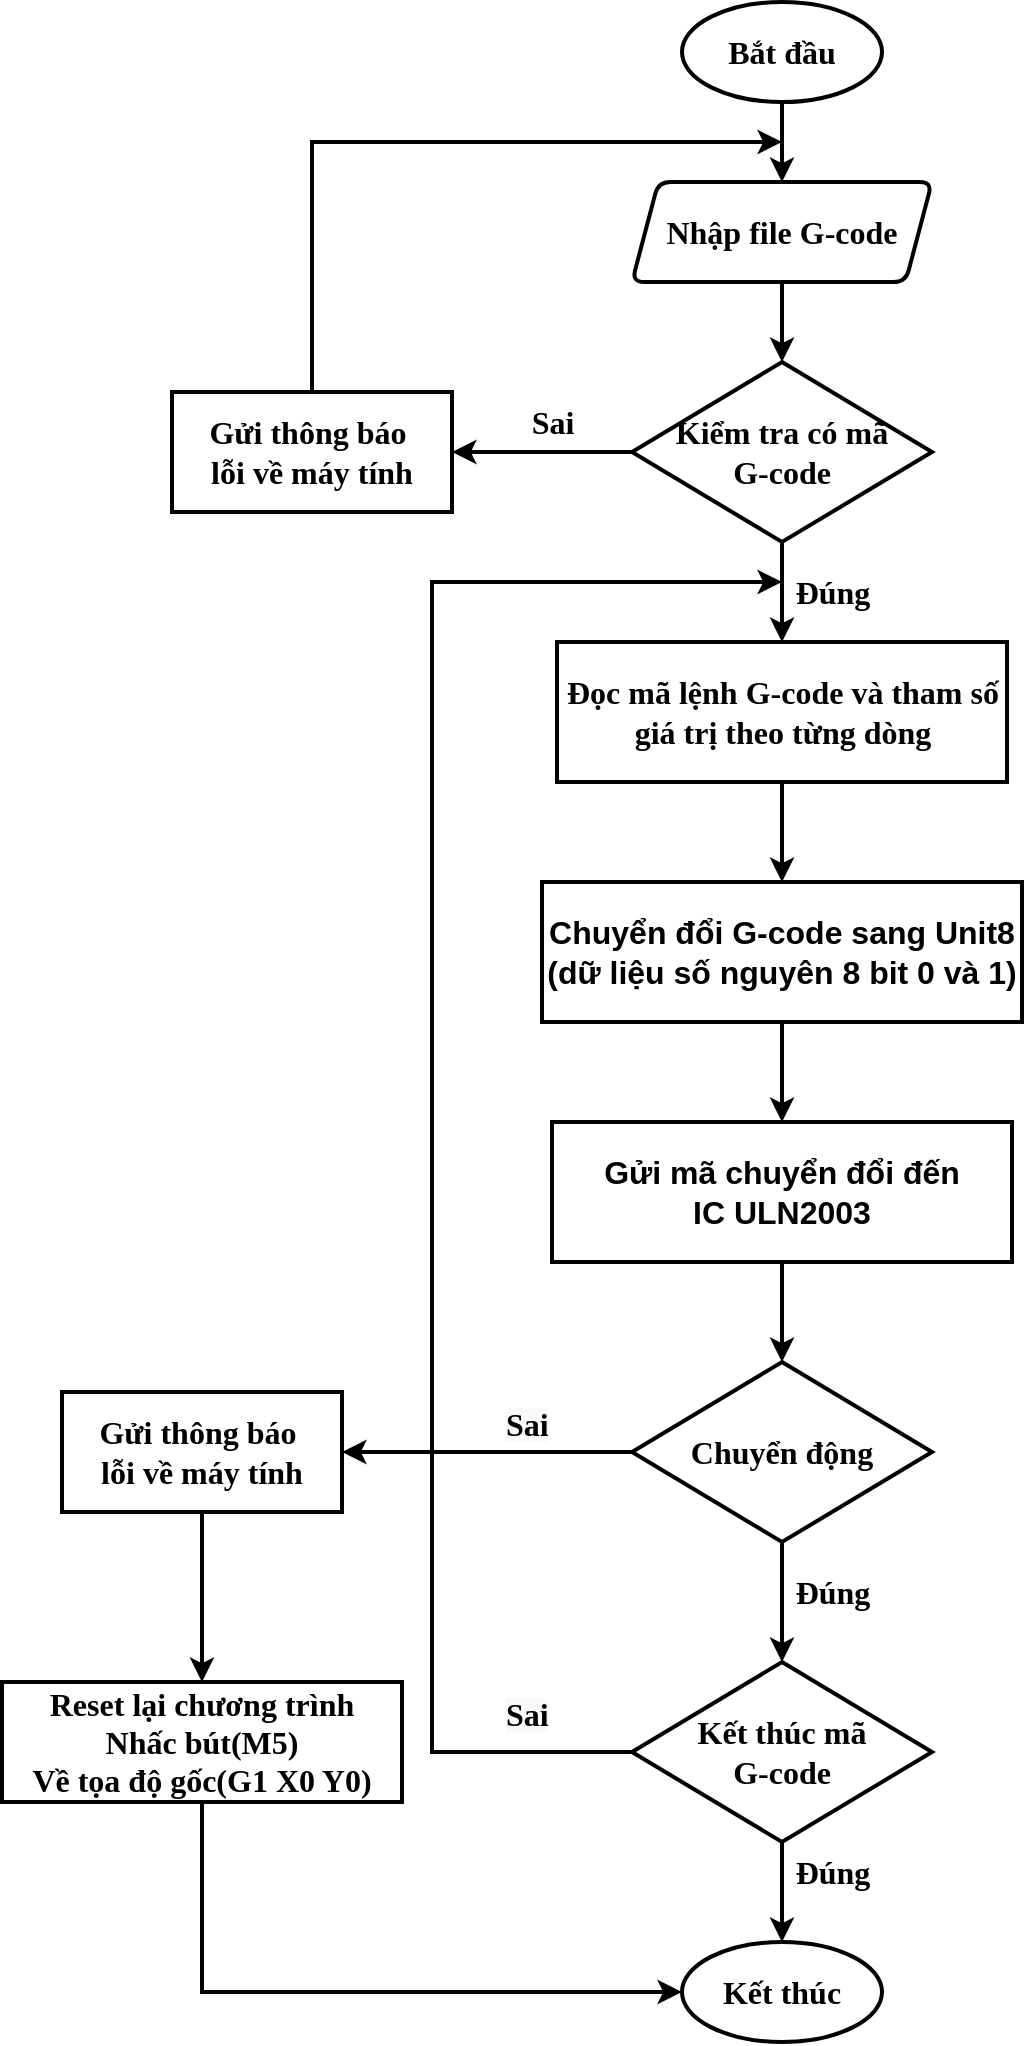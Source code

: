 <mxfile version="20.1.1" type="device"><diagram id="yVpE-I47BxNcSZWP8JKQ" name="Page-1"><mxGraphModel dx="1935" dy="1720" grid="1" gridSize="10" guides="1" tooltips="1" connect="1" arrows="1" fold="1" page="1" pageScale="1" pageWidth="850" pageHeight="1100" math="0" shadow="0"><root><mxCell id="0"/><mxCell id="1" parent="0"/><mxCell id="rMIhNN1YJFxJ-LEvgFmm-1" value="&lt;font style=&quot;font-size: 16px;&quot; face=&quot;Times New Roman&quot;&gt;&lt;b&gt;Bắt đầu&lt;/b&gt;&lt;/font&gt;" style="strokeWidth=2;html=1;shape=mxgraph.flowchart.start_1;whiteSpace=wrap;" parent="1" vertex="1"><mxGeometry x="5" y="-1010" width="100" height="50" as="geometry"/></mxCell><mxCell id="rMIhNN1YJFxJ-LEvgFmm-2" value="&lt;b&gt;Nhập file G-code&lt;/b&gt;" style="shape=parallelogram;html=1;strokeWidth=2;perimeter=parallelogramPerimeter;whiteSpace=wrap;rounded=1;arcSize=12;size=0.088;fontFamily=Times New Roman;fontSize=16;" parent="1" vertex="1"><mxGeometry x="-20" y="-920" width="150" height="50" as="geometry"/></mxCell><mxCell id="rMIhNN1YJFxJ-LEvgFmm-3" value="&lt;b&gt;Đọc mã lệnh G-code và tham số giá trị theo từng dòng&lt;/b&gt;" style="rounded=1;whiteSpace=wrap;html=1;absoluteArcSize=1;arcSize=0;strokeWidth=2;fontFamily=Times New Roman;fontSize=16;" parent="1" vertex="1"><mxGeometry x="-57.5" y="-690" width="225" height="70" as="geometry"/></mxCell><mxCell id="rMIhNN1YJFxJ-LEvgFmm-20" value="" style="endArrow=classic;html=1;rounded=0;fontFamily=Times New Roman;fontSize=16;exitX=0.5;exitY=1;exitDx=0;exitDy=0;exitPerimeter=0;entryX=0.5;entryY=0;entryDx=0;entryDy=0;strokeWidth=2;" parent="1" source="rMIhNN1YJFxJ-LEvgFmm-1" target="rMIhNN1YJFxJ-LEvgFmm-2" edge="1"><mxGeometry width="50" height="50" relative="1" as="geometry"><mxPoint x="35" y="-820" as="sourcePoint"/><mxPoint x="85" y="-870" as="targetPoint"/></mxGeometry></mxCell><mxCell id="bopmP3aB23xJkBOUzR_m-1" value="&lt;b style=&quot;&quot;&gt;Kiểm tra có mã &lt;br&gt;G-code&lt;br&gt;&lt;/b&gt;" style="rhombus;whiteSpace=wrap;html=1;fontFamily=Times New Roman;fontSize=16;strokeWidth=2;" parent="1" vertex="1"><mxGeometry x="-20" y="-830" width="150" height="90" as="geometry"/></mxCell><mxCell id="bopmP3aB23xJkBOUzR_m-2" value="" style="endArrow=classic;html=1;rounded=0;fontFamily=Times New Roman;fontSize=16;strokeWidth=2;exitX=0.5;exitY=1;exitDx=0;exitDy=0;entryX=0.5;entryY=0;entryDx=0;entryDy=0;" parent="1" source="rMIhNN1YJFxJ-LEvgFmm-2" target="bopmP3aB23xJkBOUzR_m-1" edge="1"><mxGeometry width="50" height="50" relative="1" as="geometry"><mxPoint x="170" y="-750" as="sourcePoint"/><mxPoint x="220" y="-800" as="targetPoint"/></mxGeometry></mxCell><mxCell id="bopmP3aB23xJkBOUzR_m-5" value="&lt;b&gt;Gửi thông báo&amp;nbsp;&lt;br&gt;lỗi về máy tính&lt;/b&gt;" style="rounded=0;whiteSpace=wrap;html=1;fontFamily=Times New Roman;fontSize=16;strokeWidth=2;" parent="1" vertex="1"><mxGeometry x="-250" y="-815" width="140" height="60" as="geometry"/></mxCell><mxCell id="bopmP3aB23xJkBOUzR_m-6" value="" style="endArrow=classic;html=1;rounded=0;fontFamily=Times New Roman;fontSize=16;strokeWidth=2;exitX=0;exitY=0.5;exitDx=0;exitDy=0;entryX=1;entryY=0.5;entryDx=0;entryDy=0;" parent="1" source="bopmP3aB23xJkBOUzR_m-1" target="bopmP3aB23xJkBOUzR_m-5" edge="1"><mxGeometry width="50" height="50" relative="1" as="geometry"><mxPoint x="-80" y="-720" as="sourcePoint"/><mxPoint x="-30" y="-770" as="targetPoint"/></mxGeometry></mxCell><mxCell id="bopmP3aB23xJkBOUzR_m-7" value="" style="endArrow=classic;html=1;rounded=0;fontFamily=Times New Roman;fontSize=16;strokeWidth=2;exitX=0.5;exitY=0;exitDx=0;exitDy=0;" parent="1" source="bopmP3aB23xJkBOUzR_m-5" edge="1"><mxGeometry width="50" height="50" relative="1" as="geometry"><mxPoint x="-190" y="-820" as="sourcePoint"/><mxPoint x="55" y="-940" as="targetPoint"/><Array as="points"><mxPoint x="-180" y="-940"/></Array></mxGeometry></mxCell><mxCell id="bopmP3aB23xJkBOUzR_m-8" value="" style="endArrow=classic;html=1;rounded=0;fontFamily=Times New Roman;fontSize=16;strokeWidth=2;exitX=0.5;exitY=1;exitDx=0;exitDy=0;entryX=0.5;entryY=0;entryDx=0;entryDy=0;" parent="1" source="bopmP3aB23xJkBOUzR_m-1" target="rMIhNN1YJFxJ-LEvgFmm-3" edge="1"><mxGeometry width="50" height="50" relative="1" as="geometry"><mxPoint x="80" y="-740" as="sourcePoint"/><mxPoint x="130" y="-790" as="targetPoint"/></mxGeometry></mxCell><mxCell id="MrKtSvB0i2JDLtORozri-1" value="&lt;b&gt;&lt;font style=&quot;font-size: 16px;&quot;&gt;Chuyển đổi G-code sang Unit8&lt;br&gt;(dữ liệu số nguyên 8 bit 0 và 1)&lt;/font&gt;&lt;/b&gt;" style="rounded=0;whiteSpace=wrap;html=1;strokeWidth=2;" parent="1" vertex="1"><mxGeometry x="-65" y="-570" width="240" height="70" as="geometry"/></mxCell><mxCell id="MrKtSvB0i2JDLtORozri-2" value="" style="endArrow=classic;html=1;rounded=0;fontSize=16;exitX=0.5;exitY=1;exitDx=0;exitDy=0;entryX=0.5;entryY=0;entryDx=0;entryDy=0;strokeWidth=2;" parent="1" source="rMIhNN1YJFxJ-LEvgFmm-3" target="MrKtSvB0i2JDLtORozri-1" edge="1"><mxGeometry width="50" height="50" relative="1" as="geometry"><mxPoint x="10" y="-550" as="sourcePoint"/><mxPoint x="60" y="-600" as="targetPoint"/></mxGeometry></mxCell><mxCell id="MrKtSvB0i2JDLtORozri-3" value="&lt;b style=&quot;&quot;&gt;Chuyển động&lt;br&gt;&lt;/b&gt;" style="rhombus;whiteSpace=wrap;html=1;fontFamily=Times New Roman;fontSize=16;strokeWidth=2;" parent="1" vertex="1"><mxGeometry x="-20" y="-330" width="150" height="90" as="geometry"/></mxCell><mxCell id="MrKtSvB0i2JDLtORozri-4" value="&lt;span style=&quot;font-size: 16px;&quot;&gt;&lt;b&gt;Gửi mã chuyển đổi đến &lt;br&gt;IC ULN2003&lt;/b&gt;&lt;/span&gt;" style="rounded=0;whiteSpace=wrap;html=1;strokeWidth=2;" parent="1" vertex="1"><mxGeometry x="-60" y="-450" width="230" height="70" as="geometry"/></mxCell><mxCell id="MrKtSvB0i2JDLtORozri-5" value="" style="endArrow=classic;html=1;rounded=0;fontSize=16;strokeWidth=2;exitX=0.5;exitY=1;exitDx=0;exitDy=0;entryX=0.5;entryY=0;entryDx=0;entryDy=0;" parent="1" source="MrKtSvB0i2JDLtORozri-1" target="MrKtSvB0i2JDLtORozri-4" edge="1"><mxGeometry width="50" height="50" relative="1" as="geometry"><mxPoint x="110" y="-440" as="sourcePoint"/><mxPoint x="160" y="-490" as="targetPoint"/></mxGeometry></mxCell><mxCell id="MrKtSvB0i2JDLtORozri-6" value="" style="endArrow=classic;html=1;rounded=0;fontSize=16;strokeWidth=2;exitX=0.5;exitY=1;exitDx=0;exitDy=0;entryX=0.5;entryY=0;entryDx=0;entryDy=0;" parent="1" source="MrKtSvB0i2JDLtORozri-4" target="MrKtSvB0i2JDLtORozri-3" edge="1"><mxGeometry width="50" height="50" relative="1" as="geometry"><mxPoint x="110" y="-240" as="sourcePoint"/><mxPoint x="160" y="-290" as="targetPoint"/></mxGeometry></mxCell><mxCell id="MrKtSvB0i2JDLtORozri-8" value="&lt;b&gt;Kết thúc&lt;/b&gt;" style="strokeWidth=2;html=1;shape=mxgraph.flowchart.start_1;whiteSpace=wrap;fontFamily=Times New Roman;fontSize=16;" parent="1" vertex="1"><mxGeometry x="5" y="-40" width="100" height="50" as="geometry"/></mxCell><mxCell id="MrKtSvB0i2JDLtORozri-11" value="&lt;b style=&quot;&quot;&gt;Kết thúc mã&lt;br&gt;G-code&lt;br&gt;&lt;/b&gt;" style="rhombus;whiteSpace=wrap;html=1;fontFamily=Times New Roman;fontSize=16;strokeWidth=2;" parent="1" vertex="1"><mxGeometry x="-20" y="-180" width="150" height="90" as="geometry"/></mxCell><mxCell id="MrKtSvB0i2JDLtORozri-12" value="" style="endArrow=classic;html=1;rounded=0;fontSize=16;strokeWidth=2;exitX=0.5;exitY=1;exitDx=0;exitDy=0;entryX=0.5;entryY=0;entryDx=0;entryDy=0;entryPerimeter=0;" parent="1" source="MrKtSvB0i2JDLtORozri-11" target="MrKtSvB0i2JDLtORozri-8" edge="1"><mxGeometry width="50" height="50" relative="1" as="geometry"><mxPoint x="120" y="-160" as="sourcePoint"/><mxPoint x="170" y="-210" as="targetPoint"/></mxGeometry></mxCell><mxCell id="MrKtSvB0i2JDLtORozri-15" value="" style="endArrow=classic;html=1;rounded=0;fontSize=16;strokeWidth=2;exitX=0;exitY=0.5;exitDx=0;exitDy=0;" parent="1" source="MrKtSvB0i2JDLtORozri-11" edge="1"><mxGeometry width="50" height="50" relative="1" as="geometry"><mxPoint x="120" y="-160" as="sourcePoint"/><mxPoint x="55" y="-720" as="targetPoint"/><Array as="points"><mxPoint x="-120" y="-135"/><mxPoint x="-120" y="-720"/></Array></mxGeometry></mxCell><mxCell id="MrKtSvB0i2JDLtORozri-16" value="" style="endArrow=classic;html=1;rounded=0;fontSize=16;strokeWidth=2;exitX=0.5;exitY=1;exitDx=0;exitDy=0;entryX=0.5;entryY=0;entryDx=0;entryDy=0;" parent="1" source="MrKtSvB0i2JDLtORozri-3" target="MrKtSvB0i2JDLtORozri-11" edge="1"><mxGeometry width="50" height="50" relative="1" as="geometry"><mxPoint x="90" y="-130" as="sourcePoint"/><mxPoint x="140" y="-180" as="targetPoint"/></mxGeometry></mxCell><mxCell id="MrKtSvB0i2JDLtORozri-18" value="&lt;b&gt;Gửi thông báo&amp;nbsp;&lt;br&gt;lỗi về máy tính&lt;/b&gt;" style="rounded=0;whiteSpace=wrap;html=1;fontFamily=Times New Roman;fontSize=16;strokeWidth=2;" parent="1" vertex="1"><mxGeometry x="-305" y="-315" width="140" height="60" as="geometry"/></mxCell><mxCell id="MrKtSvB0i2JDLtORozri-19" value="" style="endArrow=classic;html=1;rounded=0;fontSize=16;strokeWidth=2;entryX=1;entryY=0.5;entryDx=0;entryDy=0;exitX=0;exitY=0.5;exitDx=0;exitDy=0;" parent="1" source="MrKtSvB0i2JDLtORozri-3" target="MrKtSvB0i2JDLtORozri-18" edge="1"><mxGeometry width="50" height="50" relative="1" as="geometry"><mxPoint x="-70" y="-350" as="sourcePoint"/><mxPoint x="-395" y="-315" as="targetPoint"/></mxGeometry></mxCell><mxCell id="MrKtSvB0i2JDLtORozri-21" value="&lt;b&gt;Reset lại chương trình&lt;br&gt;Nhấc bút(M5)&lt;br&gt;Về tọa độ gốc(G1 X0 Y0)&lt;br&gt;&lt;/b&gt;" style="rounded=0;whiteSpace=wrap;html=1;fontFamily=Times New Roman;fontSize=16;strokeWidth=2;" parent="1" vertex="1"><mxGeometry x="-335" y="-170" width="200" height="60" as="geometry"/></mxCell><mxCell id="MrKtSvB0i2JDLtORozri-22" value="" style="endArrow=classic;html=1;rounded=0;fontSize=16;strokeWidth=2;exitX=0.5;exitY=1;exitDx=0;exitDy=0;entryX=0.5;entryY=0;entryDx=0;entryDy=0;" parent="1" source="MrKtSvB0i2JDLtORozri-18" target="MrKtSvB0i2JDLtORozri-21" edge="1"><mxGeometry width="50" height="50" relative="1" as="geometry"><mxPoint x="270" y="-40" as="sourcePoint"/><mxPoint x="320" y="-90" as="targetPoint"/></mxGeometry></mxCell><mxCell id="MrKtSvB0i2JDLtORozri-23" value="" style="endArrow=classic;html=1;rounded=0;fontSize=16;strokeWidth=2;exitX=0.5;exitY=1;exitDx=0;exitDy=0;entryX=0;entryY=0.5;entryDx=0;entryDy=0;entryPerimeter=0;" parent="1" source="MrKtSvB0i2JDLtORozri-21" target="MrKtSvB0i2JDLtORozri-8" edge="1"><mxGeometry width="50" height="50" relative="1" as="geometry"><mxPoint x="-265" y="-45" as="sourcePoint"/><mxPoint x="-430" y="-20" as="targetPoint"/><Array as="points"><mxPoint x="-235" y="-15"/></Array></mxGeometry></mxCell><mxCell id="TrNNvtRHxHtb3ZVuiTYI-1" value="&lt;font style=&quot;font-size: 16px;&quot; face=&quot;Times New Roman&quot;&gt;&lt;b&gt;Sai&lt;/b&gt;&lt;/font&gt;" style="text;html=1;align=center;verticalAlign=middle;resizable=0;points=[];autosize=1;strokeColor=none;fillColor=none;" vertex="1" parent="1"><mxGeometry x="-80" y="-815" width="40" height="30" as="geometry"/></mxCell><mxCell id="TrNNvtRHxHtb3ZVuiTYI-2" value="&lt;b style=&quot;color: rgb(0, 0, 0); font-family: &amp;quot;Times New Roman&amp;quot;; font-size: 16px; font-style: normal; font-variant-ligatures: normal; font-variant-caps: normal; letter-spacing: normal; orphans: 2; text-align: center; text-indent: 0px; text-transform: none; widows: 2; word-spacing: 0px; -webkit-text-stroke-width: 0px; background-color: rgb(248, 249, 250); text-decoration-thickness: initial; text-decoration-style: initial; text-decoration-color: initial;&quot;&gt;Sai&lt;/b&gt;" style="text;whiteSpace=wrap;html=1;fontSize=16;fontFamily=Times New Roman;" vertex="1" parent="1"><mxGeometry x="-85" y="-315" width="50" height="40" as="geometry"/></mxCell><mxCell id="TrNNvtRHxHtb3ZVuiTYI-3" value="&lt;b style=&quot;color: rgb(0, 0, 0); font-family: &amp;quot;Times New Roman&amp;quot;; font-size: 16px; font-style: normal; font-variant-ligatures: normal; font-variant-caps: normal; letter-spacing: normal; orphans: 2; text-align: center; text-indent: 0px; text-transform: none; widows: 2; word-spacing: 0px; -webkit-text-stroke-width: 0px; background-color: rgb(248, 249, 250); text-decoration-thickness: initial; text-decoration-style: initial; text-decoration-color: initial;&quot;&gt;Sai&lt;/b&gt;" style="text;whiteSpace=wrap;html=1;fontSize=16;fontFamily=Times New Roman;" vertex="1" parent="1"><mxGeometry x="-85" y="-170" width="50" height="35" as="geometry"/></mxCell><mxCell id="TrNNvtRHxHtb3ZVuiTYI-4" value="&lt;b&gt;Đúng&lt;/b&gt;" style="text;html=1;align=center;verticalAlign=middle;resizable=0;points=[];autosize=1;strokeColor=none;fillColor=none;fontSize=16;fontFamily=Times New Roman;" vertex="1" parent="1"><mxGeometry x="50" y="-230" width="60" height="30" as="geometry"/></mxCell><mxCell id="TrNNvtRHxHtb3ZVuiTYI-5" value="&lt;b&gt;Đúng&lt;/b&gt;" style="text;html=1;align=center;verticalAlign=middle;resizable=0;points=[];autosize=1;strokeColor=none;fillColor=none;fontSize=16;fontFamily=Times New Roman;" vertex="1" parent="1"><mxGeometry x="50" y="-90" width="60" height="30" as="geometry"/></mxCell><mxCell id="TrNNvtRHxHtb3ZVuiTYI-6" value="&lt;b&gt;Đúng&lt;/b&gt;" style="text;html=1;align=center;verticalAlign=middle;resizable=0;points=[];autosize=1;strokeColor=none;fillColor=none;fontSize=16;fontFamily=Times New Roman;" vertex="1" parent="1"><mxGeometry x="50" y="-730" width="60" height="30" as="geometry"/></mxCell></root></mxGraphModel></diagram></mxfile>